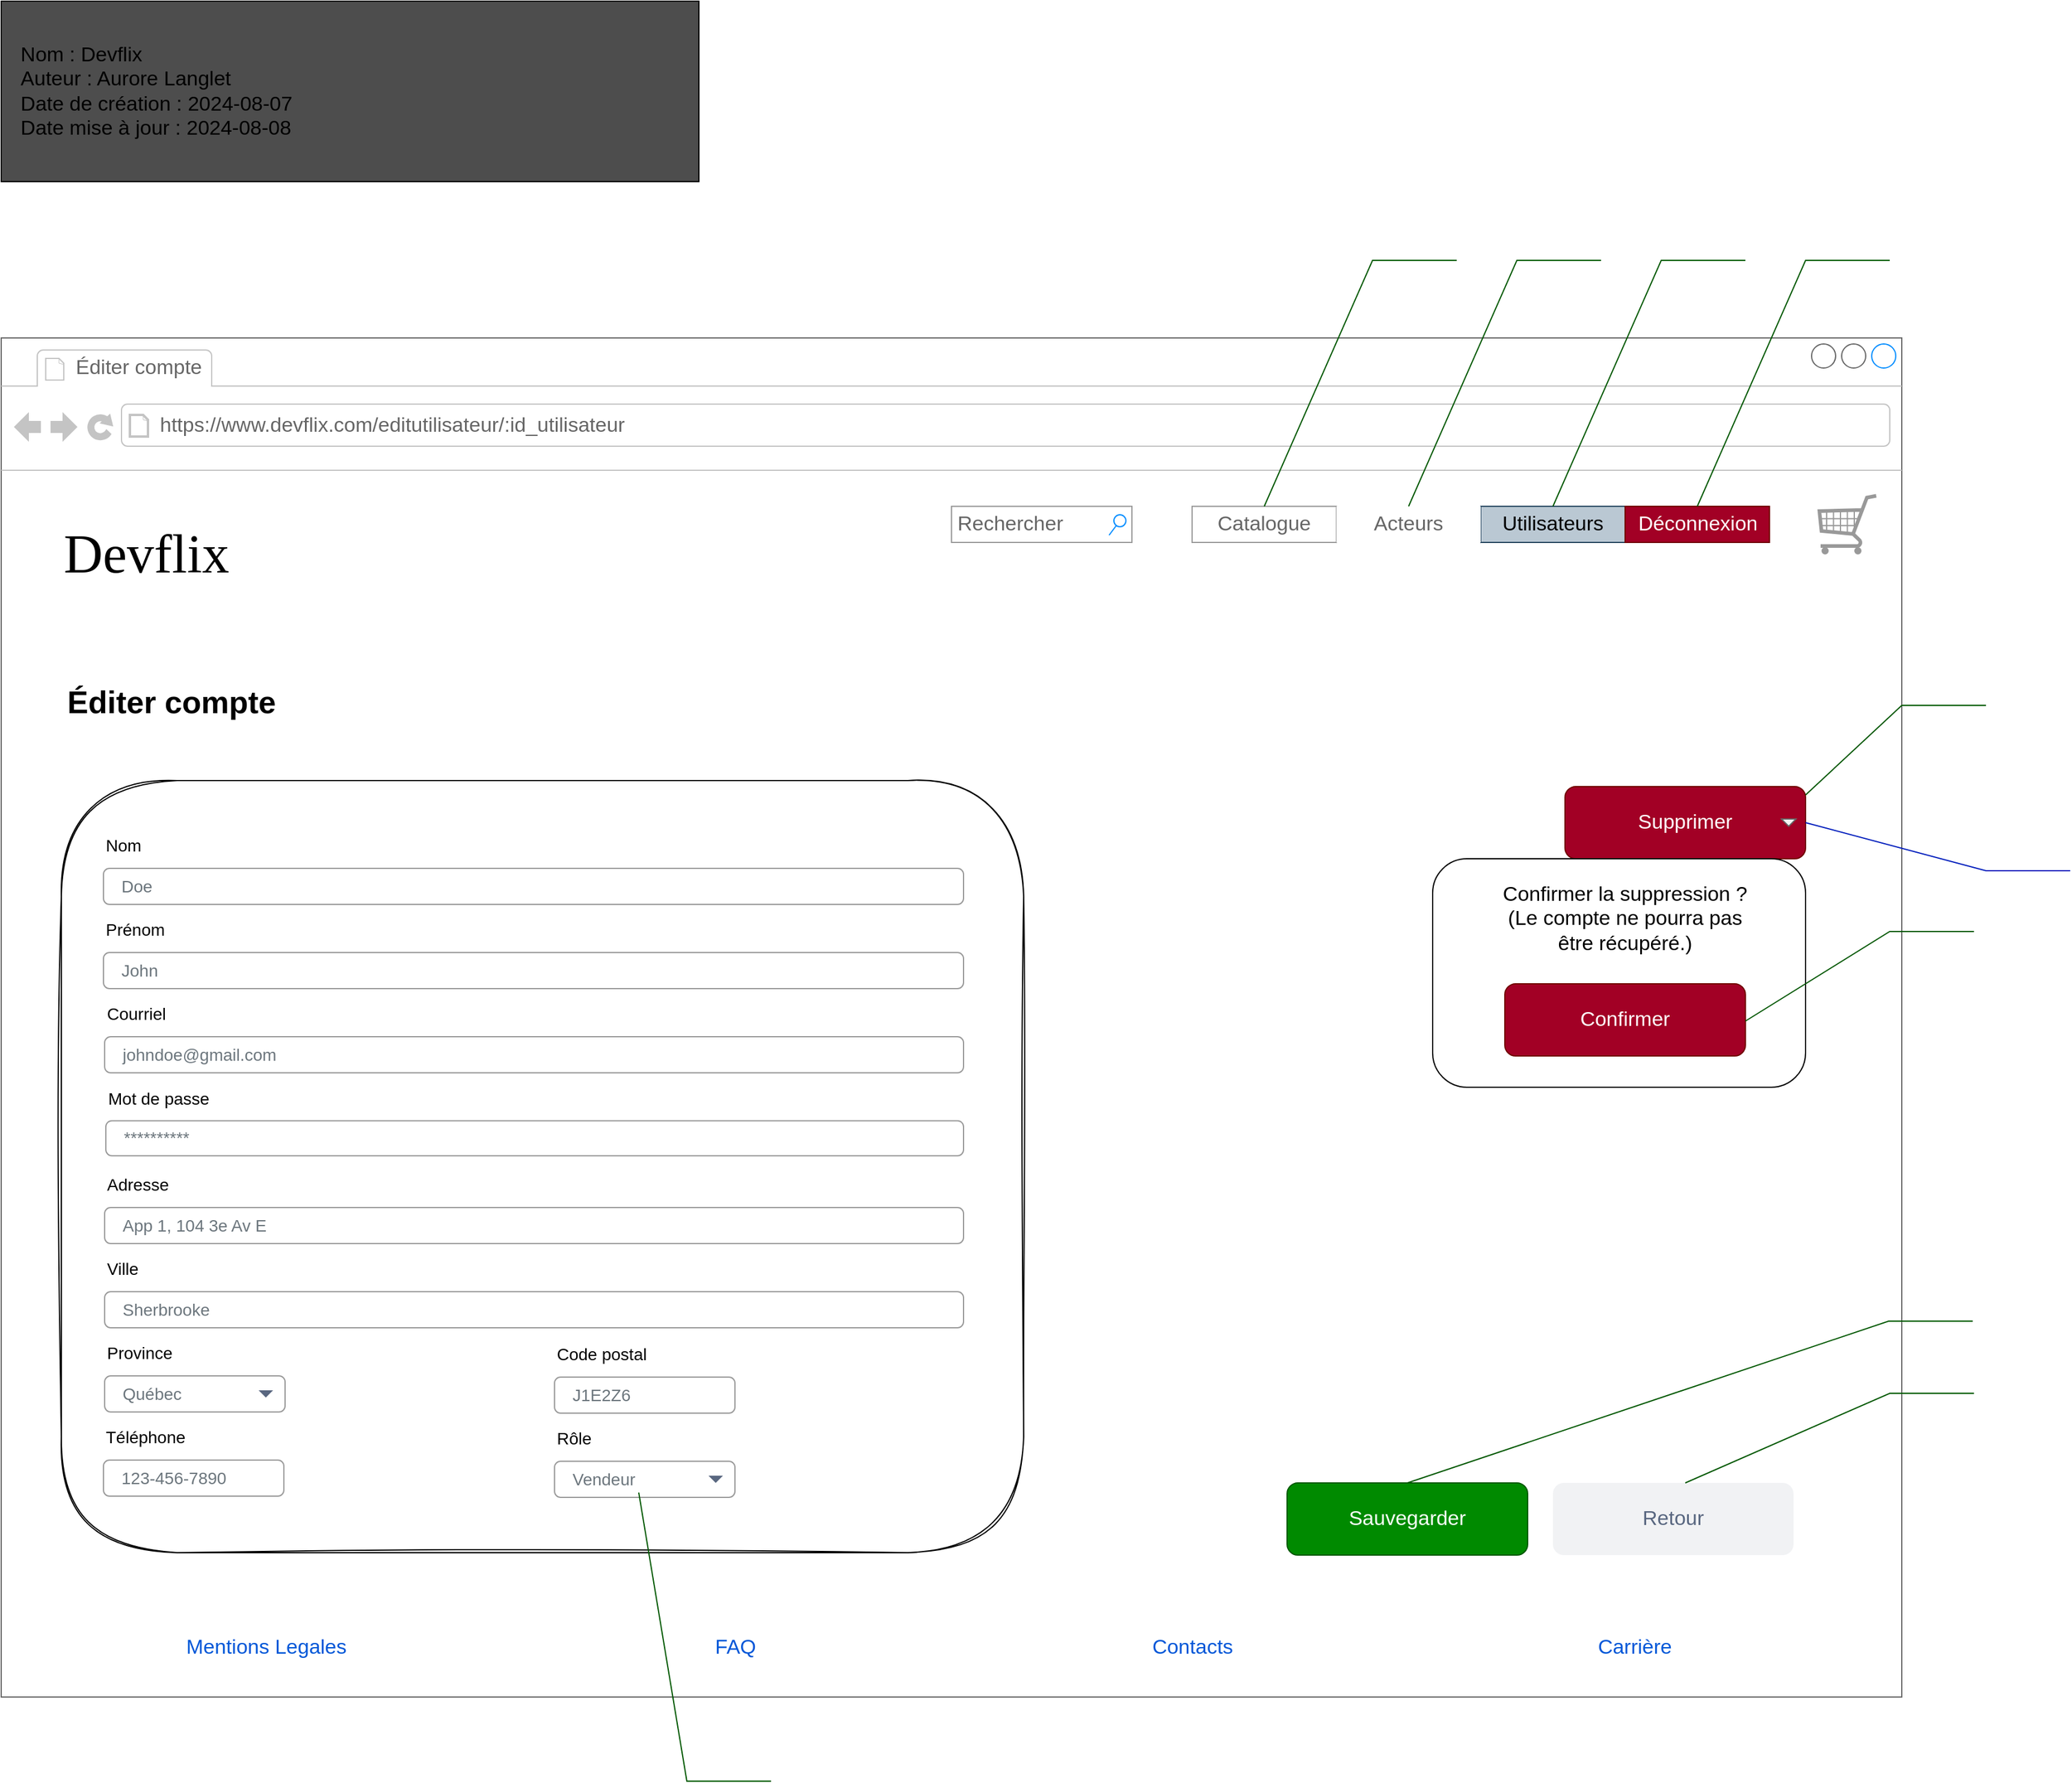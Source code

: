 <mxfile version="24.7.5">
  <diagram id="ljUYexrTJV3vJKpsYPH5" name="editUtilisateur">
    <mxGraphModel dx="4325" dy="3753" grid="1" gridSize="10" guides="1" tooltips="1" connect="1" arrows="1" fold="1" page="1" pageScale="1" pageWidth="850" pageHeight="1100" math="0" shadow="0">
      <root>
        <mxCell id="0" />
        <mxCell id="1" parent="0" />
        <mxCell id="tmP-zMUS-FUI-W8UoyRU-4" value="" style="group;movable=1;resizable=1;rotatable=1;deletable=1;editable=1;locked=0;connectable=1;" parent="1" vertex="1" connectable="0">
          <mxGeometry x="-1430" y="-1690" width="1720" height="1130" as="geometry" />
        </mxCell>
        <mxCell id="AEwUgj2ZZADFG-NK5p4T-1" value="" style="group" parent="tmP-zMUS-FUI-W8UoyRU-4" vertex="1" connectable="0">
          <mxGeometry width="1720" height="1130" as="geometry" />
        </mxCell>
        <mxCell id="S5trsQchKRRkgE_4zOQo-1" value="" style="strokeWidth=1;shadow=0;dashed=0;align=center;html=1;shape=mxgraph.mockup.containers.browserWindow;rSize=0;strokeColor=#666666;strokeColor2=#008cff;strokeColor3=#c4c4c4;mainText=,;recursiveResize=0;container=0;movable=0;resizable=0;rotatable=0;deletable=0;editable=0;locked=1;connectable=0;" parent="AEwUgj2ZZADFG-NK5p4T-1" vertex="1">
          <mxGeometry width="1580" height="1130" as="geometry" />
        </mxCell>
        <mxCell id="tmP-zMUS-FUI-W8UoyRU-1" value="Éditer compte" style="strokeWidth=1;shadow=0;dashed=0;align=center;html=1;shape=mxgraph.mockup.containers.anchor;fontSize=17;fontColor=#666666;align=left;whiteSpace=wrap;movable=0;resizable=0;rotatable=0;deletable=0;editable=0;locked=1;connectable=0;" parent="AEwUgj2ZZADFG-NK5p4T-1" vertex="1">
          <mxGeometry x="60" y="12" width="110" height="26" as="geometry" />
        </mxCell>
        <mxCell id="tmP-zMUS-FUI-W8UoyRU-2" value="https://www.devflix.com/editutilisateur/:id_utilisateur" style="strokeWidth=1;shadow=0;dashed=0;align=center;html=1;shape=mxgraph.mockup.containers.anchor;rSize=0;fontSize=17;fontColor=#666666;align=left;movable=1;resizable=1;rotatable=1;deletable=1;editable=1;locked=0;connectable=1;" parent="AEwUgj2ZZADFG-NK5p4T-1" vertex="1">
          <mxGeometry x="130" y="60" width="250" height="26" as="geometry" />
        </mxCell>
        <mxCell id="S5trsQchKRRkgE_4zOQo-10" value="Utilisateurs" style="text;strokeColor=#23445d;align=center;verticalAlign=middle;spacingLeft=10;spacingRight=10;overflow=hidden;points=[[0,0.5],[1,0.5]];portConstraint=eastwest;rotatable=1;whiteSpace=wrap;html=1;fillColor=#bac8d3;fontSize=17;movable=1;resizable=1;deletable=1;editable=1;locked=0;connectable=1;" parent="AEwUgj2ZZADFG-NK5p4T-1" vertex="1">
          <mxGeometry x="1230" y="140" width="120" height="30" as="geometry" />
        </mxCell>
        <mxCell id="NZeErWpFY-WuC7B8cUNo-8" value="Supprimer" style="rounded=1;fillColor=#a20025;strokeColor=#6F0000;html=1;whiteSpace=wrap;fontColor=#ffffff;align=center;verticalAlign=middle;fontStyle=0;fontSize=17;sketch=0;fontFamily=Helvetica;" parent="AEwUgj2ZZADFG-NK5p4T-1" vertex="1">
          <mxGeometry x="1300" y="373" width="200" height="60" as="geometry" />
        </mxCell>
        <mxCell id="NZeErWpFY-WuC7B8cUNo-9" value="" style="shape=triangle;direction=south;fillColor=#f5f5f5;strokeColor=#666666;html=1;sketch=0;fontColor=#333333;" parent="AEwUgj2ZZADFG-NK5p4T-1" vertex="1">
          <mxGeometry x="1480" y="400" width="12" height="6" as="geometry">
            <mxPoint x="156" y="14" as="offset" />
          </mxGeometry>
        </mxCell>
        <mxCell id="NZeErWpFY-WuC7B8cUNo-10" value="" style="rounded=1;whiteSpace=wrap;html=1;" parent="AEwUgj2ZZADFG-NK5p4T-1" vertex="1">
          <mxGeometry x="1190" y="433" width="310" height="190" as="geometry" />
        </mxCell>
        <mxCell id="NZeErWpFY-WuC7B8cUNo-11" value="Confirmer" style="rounded=1;fillColor=#a20025;strokeColor=#6F0000;html=1;whiteSpace=wrap;fontColor=#ffffff;align=center;verticalAlign=middle;fontStyle=0;fontSize=17;sketch=0;fontFamily=Helvetica;" parent="AEwUgj2ZZADFG-NK5p4T-1" vertex="1">
          <mxGeometry x="1250" y="537" width="200" height="60" as="geometry" />
        </mxCell>
        <mxCell id="NZeErWpFY-WuC7B8cUNo-12" value="Confirmer la suppression ?&lt;br style=&quot;font-size: 17px;&quot;&gt;(Le compte ne pourra pas être récupéré.)" style="text;html=1;align=center;verticalAlign=middle;whiteSpace=wrap;rounded=0;fontSize=17;" parent="AEwUgj2ZZADFG-NK5p4T-1" vertex="1">
          <mxGeometry x="1240" y="453" width="220" height="60" as="geometry" />
        </mxCell>
        <mxCell id="NZeErWpFY-WuC7B8cUNo-13" value="C45" style="strokeWidth=1;shadow=0;dashed=0;align=center;html=1;shape=mxgraph.mockup.text.callout;linkText=;textSize=17;textColor=#666666;callDir=NE;callStyle=line;fontSize=17;align=right;verticalAlign=top;strokeColor=#005700;fillColor=#008a00;fontColor=#ffffff;" parent="AEwUgj2ZZADFG-NK5p4T-1" vertex="1">
          <mxGeometry x="1500" y="280" width="150" height="100" as="geometry" />
        </mxCell>
        <mxCell id="NZeErWpFY-WuC7B8cUNo-14" value="C45" style="strokeWidth=1;shadow=0;dashed=0;align=center;html=1;shape=mxgraph.mockup.text.callout;linkText=;textSize=17;textColor=#666666;callDir=NE;callStyle=line;fontSize=17;align=right;verticalAlign=top;strokeColor=#005700;fillColor=#008a00;fontColor=#ffffff;" parent="AEwUgj2ZZADFG-NK5p4T-1" vertex="1">
          <mxGeometry x="1450" y="468" width="190" height="100" as="geometry" />
        </mxCell>
        <mxCell id="NZeErWpFY-WuC7B8cUNo-15" value="Dropdown pour&lt;div&gt;confirmation&lt;/div&gt;" style="strokeWidth=1;shadow=0;dashed=0;align=left;html=1;shape=mxgraph.mockup.text.callout;linkText=;textSize=17;textColor=#666666;callDir=SE;callStyle=line;fontSize=17;fontColor=#ffffff;align=right;verticalAlign=bottom;strokeColor=#001DBC;fontFamily=Helvetica;fillColor=#0050ef;" parent="AEwUgj2ZZADFG-NK5p4T-1" vertex="1">
          <mxGeometry x="1500" y="403" width="220" height="40" as="geometry" />
        </mxCell>
        <mxCell id="S5trsQchKRRkgE_4zOQo-2" value="Devflix" style="text;html=1;points=[];align=left;verticalAlign=top;spacingTop=-4;fontSize=45;fontFamily=Verdana;movable=0;resizable=0;rotatable=0;deletable=0;editable=0;locked=1;connectable=0;" parent="1" vertex="1">
          <mxGeometry x="-1380" y="-1540" width="340" height="50" as="geometry" />
        </mxCell>
        <mxCell id="S5trsQchKRRkgE_4zOQo-3" value="Mentions Legales" style="fillColor=none;strokeColor=none;html=1;fontColor=#0057D8;align=center;verticalAlign=middle;fontStyle=0;fontSize=17;" parent="1" vertex="1">
          <mxGeometry x="-1335" y="-639" width="250" height="75" as="geometry" />
        </mxCell>
        <mxCell id="S5trsQchKRRkgE_4zOQo-4" value="FAQ" style="fillColor=none;strokeColor=none;html=1;fontColor=#0057D8;align=center;verticalAlign=middle;fontStyle=0;fontSize=17;fontFamily=Helvetica;" parent="1" vertex="1">
          <mxGeometry x="-945" y="-639" width="250" height="75" as="geometry" />
        </mxCell>
        <mxCell id="S5trsQchKRRkgE_4zOQo-5" value="Contacts" style="fillColor=none;strokeColor=none;html=1;fontColor=#0057D8;align=center;verticalAlign=middle;fontStyle=0;fontSize=17;fontFamily=Helvetica;" parent="1" vertex="1">
          <mxGeometry x="-565" y="-639" width="250" height="75" as="geometry" />
        </mxCell>
        <mxCell id="S5trsQchKRRkgE_4zOQo-6" value="Carrière&amp;nbsp;" style="fillColor=none;strokeColor=none;html=1;fontColor=#0057D8;align=center;verticalAlign=middle;fontStyle=0;fontSize=17;fontFamily=Helvetica;" parent="1" vertex="1">
          <mxGeometry x="-195" y="-639" width="250" height="75" as="geometry" />
        </mxCell>
        <mxCell id="S5trsQchKRRkgE_4zOQo-7" value="" style="group;movable=0;resizable=0;rotatable=0;deletable=0;editable=0;locked=1;connectable=0;" parent="1" vertex="1" connectable="0">
          <mxGeometry x="-440" y="-1780" width="580" height="280" as="geometry" />
        </mxCell>
        <mxCell id="S5trsQchKRRkgE_4zOQo-8" value="" style="swimlane;shape=mxgraph.bootstrap.anchor;strokeColor=#999999;fillColor=#ffffff;fontColor=#666666;childLayout=stackLayout;horizontal=0;startSize=0;horizontalStack=1;resizeParent=1;resizeParentMax=0;resizeLast=0;collapsible=0;marginBottom=0;whiteSpace=wrap;html=1;" parent="S5trsQchKRRkgE_4zOQo-7" vertex="1">
          <mxGeometry y="230" width="480" height="30" as="geometry" />
        </mxCell>
        <mxCell id="S5trsQchKRRkgE_4zOQo-9" value="Catalogue" style="text;strokeColor=inherit;align=center;verticalAlign=middle;spacingLeft=10;spacingRight=10;overflow=hidden;points=[[0,0.5],[1,0.5]];portConstraint=eastwest;rotatable=0;whiteSpace=wrap;html=1;fillColor=inherit;fontColor=inherit;fontSize=17;movable=0;resizable=0;deletable=0;editable=0;locked=1;connectable=0;" parent="S5trsQchKRRkgE_4zOQo-8" vertex="1">
          <mxGeometry width="120" height="30" as="geometry" />
        </mxCell>
        <mxCell id="S5trsQchKRRkgE_4zOQo-11" value="Acteurs" style="text;strokeColor=none;align=center;verticalAlign=middle;spacingLeft=10;spacingRight=10;overflow=hidden;points=[[0,0.5],[1,0.5]];portConstraint=eastwest;rotatable=0;whiteSpace=wrap;html=1;fillColor=inherit;fontColor=inherit;fontSize=17;movable=0;resizable=0;deletable=0;editable=0;locked=1;connectable=0;" parent="S5trsQchKRRkgE_4zOQo-8" vertex="1">
          <mxGeometry x="120" width="120" height="30" as="geometry" />
        </mxCell>
        <mxCell id="S5trsQchKRRkgE_4zOQo-12" value="Déconnexion&amp;nbsp;" style="text;strokeColor=#6F0000;align=center;verticalAlign=middle;spacingLeft=10;spacingRight=10;overflow=hidden;points=[[0,0.5],[1,0.5]];portConstraint=eastwest;rotatable=0;whiteSpace=wrap;html=1;fillColor=#a20025;fontColor=#ffffff;fontSize=17;movable=0;resizable=0;deletable=0;editable=0;locked=1;connectable=0;" parent="S5trsQchKRRkgE_4zOQo-8" vertex="1">
          <mxGeometry x="360" width="120" height="30" as="geometry" />
        </mxCell>
        <mxCell id="S5trsQchKRRkgE_4zOQo-13" value="C4" style="strokeWidth=1;shadow=0;dashed=0;align=center;html=1;shape=mxgraph.mockup.text.callout;linkText=;textSize=17;textColor=#666666;callDir=NE;callStyle=line;fontSize=17;align=right;verticalAlign=top;strokeColor=#005700;fillColor=#008a00;fontColor=#ffffff;" parent="S5trsQchKRRkgE_4zOQo-7" vertex="1">
          <mxGeometry x="180" width="160" height="230" as="geometry" />
        </mxCell>
        <mxCell id="S5trsQchKRRkgE_4zOQo-14" value="C1" style="strokeWidth=1;shadow=0;dashed=0;align=center;html=1;shape=mxgraph.mockup.text.callout;linkText=;textSize=17;textColor=#666666;callDir=NE;callStyle=line;fontSize=17;align=right;verticalAlign=top;strokeColor=#005700;fillColor=#008a00;fontColor=#ffffff;" parent="S5trsQchKRRkgE_4zOQo-7" vertex="1">
          <mxGeometry x="60" width="160" height="230" as="geometry" />
        </mxCell>
        <mxCell id="S5trsQchKRRkgE_4zOQo-15" value="C42" style="strokeWidth=1;shadow=0;dashed=0;align=center;html=1;shape=mxgraph.mockup.text.callout;linkText=;textSize=17;textColor=#666666;callDir=NE;callStyle=line;fontSize=17;align=right;verticalAlign=top;strokeColor=#005700;fillColor=#008a00;fontColor=#ffffff;" parent="S5trsQchKRRkgE_4zOQo-7" vertex="1">
          <mxGeometry x="300" width="160" height="230" as="geometry" />
        </mxCell>
        <mxCell id="S5trsQchKRRkgE_4zOQo-16" value="C46" style="strokeWidth=1;shadow=0;dashed=0;align=center;html=1;shape=mxgraph.mockup.text.callout;linkText=;textSize=17;textColor=#666666;callDir=NE;callStyle=line;fontSize=17;align=right;verticalAlign=top;strokeColor=#005700;fillColor=#008a00;fontColor=#ffffff;" parent="S5trsQchKRRkgE_4zOQo-7" vertex="1">
          <mxGeometry x="420" width="160" height="230" as="geometry" />
        </mxCell>
        <mxCell id="S5trsQchKRRkgE_4zOQo-17" value="" style="verticalLabelPosition=bottom;shadow=0;dashed=0;align=center;html=1;verticalAlign=top;strokeWidth=1;shape=mxgraph.mockup.misc.shoppingCart;strokeColor=#999999;" parent="S5trsQchKRRkgE_4zOQo-7" vertex="1">
          <mxGeometry x="520" y="220" width="50" height="50" as="geometry" />
        </mxCell>
        <mxCell id="S5trsQchKRRkgE_4zOQo-18" value="Éditer compte" style="text;align=left;fontStyle=1;verticalAlign=middle;spacingLeft=3;spacingRight=3;strokeColor=none;rotatable=0;points=[[0,0.5],[1,0.5]];portConstraint=eastwest;html=1;fontSize=26;movable=0;resizable=0;deletable=0;editable=0;locked=1;connectable=0;" parent="1" vertex="1">
          <mxGeometry x="-1380" y="-1400" width="230" height="26" as="geometry" />
        </mxCell>
        <mxCell id="S5trsQchKRRkgE_4zOQo-19" value="&lt;font style=&quot;font-size: 17px;&quot;&gt;Rechercher&lt;/font&gt;" style="strokeWidth=1;shadow=0;dashed=0;align=center;html=1;shape=mxgraph.mockup.forms.searchBox;strokeColor=#999999;mainText=;strokeColor2=#008cff;fontColor=#666666;fontSize=17;align=left;spacingLeft=3;whiteSpace=wrap;" parent="1" vertex="1">
          <mxGeometry x="-640" y="-1550" width="150" height="30" as="geometry" />
        </mxCell>
        <mxCell id="S5trsQchKRRkgE_4zOQo-21" value="&lt;font style=&quot;font-size: 17px;&quot;&gt;&amp;nbsp; &amp;nbsp;Nom : Devflix&lt;br&gt;&amp;nbsp; &amp;nbsp;Auteur : Aurore Langlet&lt;br&gt;&amp;nbsp; &amp;nbsp;Date de création : 2024-08-07&lt;br&gt;&amp;nbsp; &amp;nbsp;Date mise à jour : 2024-08-08&lt;/font&gt;" style="rounded=0;whiteSpace=wrap;html=1;align=left;fillColor=#4D4D4D;strokeColor=#000000;" parent="1" vertex="1">
          <mxGeometry x="-1430" y="-1970" width="580" height="150" as="geometry" />
        </mxCell>
        <mxCell id="9evtDOsmeqiBR4keEaEm-121" value="" style="rounded=1;whiteSpace=wrap;html=1;sketch=1;curveFitting=1;jiggle=2;" parent="1" vertex="1">
          <mxGeometry x="-1380" y="-1322" width="800" height="642" as="geometry" />
        </mxCell>
        <mxCell id="9evtDOsmeqiBR4keEaEm-126" value="Retour" style="rounded=1;fillColor=#F1F2F4;strokeColor=none;html=1;whiteSpace=wrap;fontColor=#596780;align=center;verticalAlign=middle;fontStyle=0;fontSize=17;sketch=0;fontFamily=Helvetica;" parent="1" vertex="1">
          <mxGeometry x="-140" y="-738" width="200" height="60" as="geometry" />
        </mxCell>
        <mxCell id="9evtDOsmeqiBR4keEaEm-127" value="C18&lt;div&gt;C43&lt;/div&gt;" style="strokeWidth=1;shadow=0;dashed=0;align=center;html=1;shape=mxgraph.mockup.text.callout;linkText=;textSize=17;textColor=#666666;callDir=NE;callStyle=line;fontSize=17;align=right;verticalAlign=top;strokeColor=#005700;fillColor=#008a00;fontColor=#ffffff;" parent="1" vertex="1">
          <mxGeometry x="-261" y="-898" width="470" height="160" as="geometry" />
        </mxCell>
        <mxCell id="9evtDOsmeqiBR4keEaEm-130" value="Sauvegarder" style="rounded=1;fillColor=#008a00;strokeColor=#005700;html=1;whiteSpace=wrap;fontColor=#ffffff;align=center;verticalAlign=middle;fontStyle=0;fontSize=17;sketch=0;fontFamily=Helvetica;" parent="1" vertex="1">
          <mxGeometry x="-361" y="-738" width="200" height="60" as="geometry" />
        </mxCell>
        <mxCell id="9evtDOsmeqiBR4keEaEm-132" value="C42" style="strokeWidth=1;shadow=0;dashed=0;align=center;html=1;shape=mxgraph.mockup.text.callout;linkText=;textSize=17;textColor=#666666;callDir=NE;callStyle=line;fontSize=17;align=right;verticalAlign=top;strokeColor=#005700;fillColor=#008a00;fontColor=#ffffff;" parent="1" vertex="1">
          <mxGeometry x="-30" y="-838" width="240" height="100" as="geometry" />
        </mxCell>
        <mxCell id="9evtDOsmeqiBR4keEaEm-139" value="" style="group" parent="1" vertex="1" connectable="0">
          <mxGeometry x="-1345" y="-1219" width="715" height="70" as="geometry" />
        </mxCell>
        <mxCell id="9evtDOsmeqiBR4keEaEm-140" value="Prénom" style="fillColor=none;strokeColor=none;align=left;fontSize=14;" parent="9evtDOsmeqiBR4keEaEm-139" vertex="1">
          <mxGeometry width="688.519" height="40" as="geometry" />
        </mxCell>
        <mxCell id="9evtDOsmeqiBR4keEaEm-141" value="John" style="html=1;shadow=0;dashed=0;shape=mxgraph.bootstrap.rrect;rSize=5;fillColor=none;strokeColor=#999999;align=left;spacing=15;fontSize=14;fontColor=#6C767D;" parent="9evtDOsmeqiBR4keEaEm-139" vertex="1">
          <mxGeometry y="40" width="715" height="30" as="geometry" />
        </mxCell>
        <mxCell id="pXry2z8wWuPpW1_nWXZ_-15" value="" style="group" parent="1" vertex="1" connectable="0">
          <mxGeometry x="-1344" y="-937" width="714" height="70" as="geometry" />
        </mxCell>
        <mxCell id="pXry2z8wWuPpW1_nWXZ_-16" value="Ville" style="fillColor=none;strokeColor=none;align=left;fontSize=14;" parent="pXry2z8wWuPpW1_nWXZ_-15" vertex="1">
          <mxGeometry width="687.556" height="40" as="geometry" />
        </mxCell>
        <mxCell id="pXry2z8wWuPpW1_nWXZ_-17" value="Sherbrooke" style="html=1;shadow=0;dashed=0;shape=mxgraph.bootstrap.rrect;rSize=5;fillColor=none;strokeColor=#999999;align=left;spacing=15;fontSize=14;fontColor=#6C767D;" parent="pXry2z8wWuPpW1_nWXZ_-15" vertex="1">
          <mxGeometry y="40" width="714" height="30" as="geometry" />
        </mxCell>
        <mxCell id="pXry2z8wWuPpW1_nWXZ_-24" value="" style="group" parent="1" vertex="1" connectable="0">
          <mxGeometry x="-1345" y="-1289" width="715" height="70" as="geometry" />
        </mxCell>
        <mxCell id="9evtDOsmeqiBR4keEaEm-133" value="Nom" style="fillColor=none;strokeColor=none;align=left;fontSize=14;" parent="pXry2z8wWuPpW1_nWXZ_-24" vertex="1">
          <mxGeometry width="328.445" height="40" as="geometry" />
        </mxCell>
        <mxCell id="9evtDOsmeqiBR4keEaEm-134" value="Doe" style="html=1;shadow=0;dashed=0;shape=mxgraph.bootstrap.rrect;rSize=5;fillColor=none;strokeColor=#999999;align=left;spacing=15;fontSize=14;fontColor=#6C767D;" parent="pXry2z8wWuPpW1_nWXZ_-24" vertex="1">
          <mxGeometry y="40" width="715" height="30" as="geometry" />
        </mxCell>
        <mxCell id="pXry2z8wWuPpW1_nWXZ_-25" value="" style="group" parent="1" vertex="1" connectable="0">
          <mxGeometry x="-1344" y="-1007" width="714" height="70" as="geometry" />
        </mxCell>
        <mxCell id="pXry2z8wWuPpW1_nWXZ_-13" value="Adresse" style="fillColor=none;strokeColor=none;align=left;fontSize=14;" parent="pXry2z8wWuPpW1_nWXZ_-25" vertex="1">
          <mxGeometry width="327.986" height="40" as="geometry" />
        </mxCell>
        <mxCell id="pXry2z8wWuPpW1_nWXZ_-14" value="App 1, 104 3e Av E" style="html=1;shadow=0;dashed=0;shape=mxgraph.bootstrap.rrect;rSize=5;fillColor=none;strokeColor=#999999;align=left;spacing=15;fontSize=14;fontColor=#6C767D;" parent="pXry2z8wWuPpW1_nWXZ_-25" vertex="1">
          <mxGeometry y="40" width="714" height="30" as="geometry" />
        </mxCell>
        <mxCell id="pXry2z8wWuPpW1_nWXZ_-32" value="" style="group" parent="1" vertex="1" connectable="0">
          <mxGeometry x="-1344" y="-1149" width="714" height="70" as="geometry" />
        </mxCell>
        <mxCell id="pXry2z8wWuPpW1_nWXZ_-33" value="Courriel" style="fillColor=none;strokeColor=none;align=left;fontSize=14;" parent="pXry2z8wWuPpW1_nWXZ_-32" vertex="1">
          <mxGeometry width="327.986" height="40" as="geometry" />
        </mxCell>
        <mxCell id="pXry2z8wWuPpW1_nWXZ_-34" value="johndoe@gmail.com" style="html=1;shadow=0;dashed=0;shape=mxgraph.bootstrap.rrect;rSize=5;fillColor=none;strokeColor=#999999;align=left;spacing=15;fontSize=14;fontColor=#6C767D;" parent="pXry2z8wWuPpW1_nWXZ_-32" vertex="1">
          <mxGeometry y="40" width="714" height="30" as="geometry" />
        </mxCell>
        <mxCell id="pXry2z8wWuPpW1_nWXZ_-36" value="" style="group" parent="1" vertex="1" connectable="0">
          <mxGeometry x="-970" y="-866" width="150" height="70" as="geometry" />
        </mxCell>
        <mxCell id="pXry2z8wWuPpW1_nWXZ_-30" value="Code postal" style="fillColor=none;strokeColor=none;align=left;fontSize=14;" parent="pXry2z8wWuPpW1_nWXZ_-36" vertex="1">
          <mxGeometry width="147" height="40" as="geometry" />
        </mxCell>
        <mxCell id="pXry2z8wWuPpW1_nWXZ_-31" value="J1E2Z6" style="html=1;shadow=0;dashed=0;shape=mxgraph.bootstrap.rrect;rSize=5;fillColor=none;strokeColor=#999999;align=left;spacing=15;fontSize=14;fontColor=#6C767D;" parent="pXry2z8wWuPpW1_nWXZ_-36" vertex="1">
          <mxGeometry y="40" width="150" height="30" as="geometry" />
        </mxCell>
        <mxCell id="pXry2z8wWuPpW1_nWXZ_-39" value="" style="group" parent="1" vertex="1" connectable="0">
          <mxGeometry x="-1345" y="-797" width="150" height="70" as="geometry" />
        </mxCell>
        <mxCell id="pXry2z8wWuPpW1_nWXZ_-40" value="Téléphone" style="fillColor=none;strokeColor=none;align=left;fontSize=14;" parent="pXry2z8wWuPpW1_nWXZ_-39" vertex="1">
          <mxGeometry width="147" height="40" as="geometry" />
        </mxCell>
        <mxCell id="pXry2z8wWuPpW1_nWXZ_-41" value="123-456-7890" style="html=1;shadow=0;dashed=0;shape=mxgraph.bootstrap.rrect;rSize=5;fillColor=none;strokeColor=#999999;align=left;spacing=15;fontSize=14;fontColor=#6C767D;" parent="pXry2z8wWuPpW1_nWXZ_-39" vertex="1">
          <mxGeometry y="40" width="150" height="30" as="geometry" />
        </mxCell>
        <mxCell id="ahASzPvTcODpPdsd1R9B-1" value="" style="group" parent="1" vertex="1" connectable="0">
          <mxGeometry x="-1343" y="-1078" width="713" height="68" as="geometry" />
        </mxCell>
        <mxCell id="ahASzPvTcODpPdsd1R9B-2" value="Mot de passe" style="fillColor=none;strokeColor=none;align=left;fontSize=14;" parent="ahASzPvTcODpPdsd1R9B-1" vertex="1">
          <mxGeometry width="327.527" height="38.857" as="geometry" />
        </mxCell>
        <mxCell id="ahASzPvTcODpPdsd1R9B-3" value="**********" style="html=1;shadow=0;dashed=0;shape=mxgraph.bootstrap.rrect;rSize=5;fillColor=none;strokeColor=#999999;align=left;spacing=15;fontSize=14;fontColor=#6C767D;" parent="ahASzPvTcODpPdsd1R9B-1" vertex="1">
          <mxGeometry y="38.857" width="713" height="29.143" as="geometry" />
        </mxCell>
        <mxCell id="AEwUgj2ZZADFG-NK5p4T-11" value="" style="group" parent="1" vertex="1" connectable="0">
          <mxGeometry x="-1344" y="-867" width="296" height="72" as="geometry" />
        </mxCell>
        <mxCell id="HD16LSdlpg-Yl2H2NQBs-9" value="" style="group" parent="AEwUgj2ZZADFG-NK5p4T-11" vertex="1" connectable="0">
          <mxGeometry width="150" height="70" as="geometry" />
        </mxCell>
        <mxCell id="HD16LSdlpg-Yl2H2NQBs-10" value="Province" style="fillColor=none;strokeColor=none;align=left;fontSize=14;" parent="HD16LSdlpg-Yl2H2NQBs-9" vertex="1">
          <mxGeometry width="147" height="40" as="geometry" />
        </mxCell>
        <mxCell id="HD16LSdlpg-Yl2H2NQBs-11" value="Québec" style="html=1;shadow=0;dashed=0;shape=mxgraph.bootstrap.rrect;rSize=5;fillColor=none;strokeColor=#999999;align=left;spacing=15;fontSize=14;fontColor=#6C767D;" parent="HD16LSdlpg-Yl2H2NQBs-9" vertex="1">
          <mxGeometry y="40" width="150" height="30" as="geometry" />
        </mxCell>
        <mxCell id="9evtDOsmeqiBR4keEaEm-138" value="" style="shape=triangle;direction=south;fillColor=#596780;strokeColor=none;html=1;sketch=0;" parent="AEwUgj2ZZADFG-NK5p4T-11" vertex="1">
          <mxGeometry x="128" y="52" width="12" height="6" as="geometry">
            <mxPoint x="156" y="14" as="offset" />
          </mxGeometry>
        </mxCell>
        <mxCell id="AEwUgj2ZZADFG-NK5p4T-12" value="" style="group" parent="1" vertex="1" connectable="0">
          <mxGeometry x="-970" y="-796" width="296" height="72" as="geometry" />
        </mxCell>
        <mxCell id="AEwUgj2ZZADFG-NK5p4T-13" value="" style="group" parent="AEwUgj2ZZADFG-NK5p4T-12" vertex="1" connectable="0">
          <mxGeometry width="150" height="70" as="geometry" />
        </mxCell>
        <mxCell id="AEwUgj2ZZADFG-NK5p4T-14" value="Rôle" style="fillColor=none;strokeColor=none;align=left;fontSize=14;" parent="AEwUgj2ZZADFG-NK5p4T-13" vertex="1">
          <mxGeometry width="147" height="40" as="geometry" />
        </mxCell>
        <mxCell id="AEwUgj2ZZADFG-NK5p4T-15" value="Vendeur" style="html=1;shadow=0;dashed=0;shape=mxgraph.bootstrap.rrect;rSize=5;fillColor=none;strokeColor=#999999;align=left;spacing=15;fontSize=14;fontColor=#6C767D;" parent="AEwUgj2ZZADFG-NK5p4T-13" vertex="1">
          <mxGeometry y="40" width="150" height="30" as="geometry" />
        </mxCell>
        <mxCell id="AEwUgj2ZZADFG-NK5p4T-16" value="" style="shape=triangle;direction=south;fillColor=#596780;strokeColor=none;html=1;sketch=0;" parent="AEwUgj2ZZADFG-NK5p4T-12" vertex="1">
          <mxGeometry x="128" y="52" width="12" height="6" as="geometry">
            <mxPoint x="156" y="14" as="offset" />
          </mxGeometry>
        </mxCell>
        <mxCell id="NZeErWpFY-WuC7B8cUNo-16" value="C43" style="strokeWidth=1;shadow=0;dashed=0;align=left;html=1;shape=mxgraph.mockup.text.callout;linkText=;textSize=17;textColor=#666666;callDir=SE;callStyle=line;fontSize=17;fontColor=#ffffff;align=right;verticalAlign=bottom;strokeColor=#005700;fontFamily=Helvetica;fillColor=#008a00;" parent="1" vertex="1">
          <mxGeometry x="-900" y="-730" width="110" height="240" as="geometry" />
        </mxCell>
      </root>
    </mxGraphModel>
  </diagram>
</mxfile>
